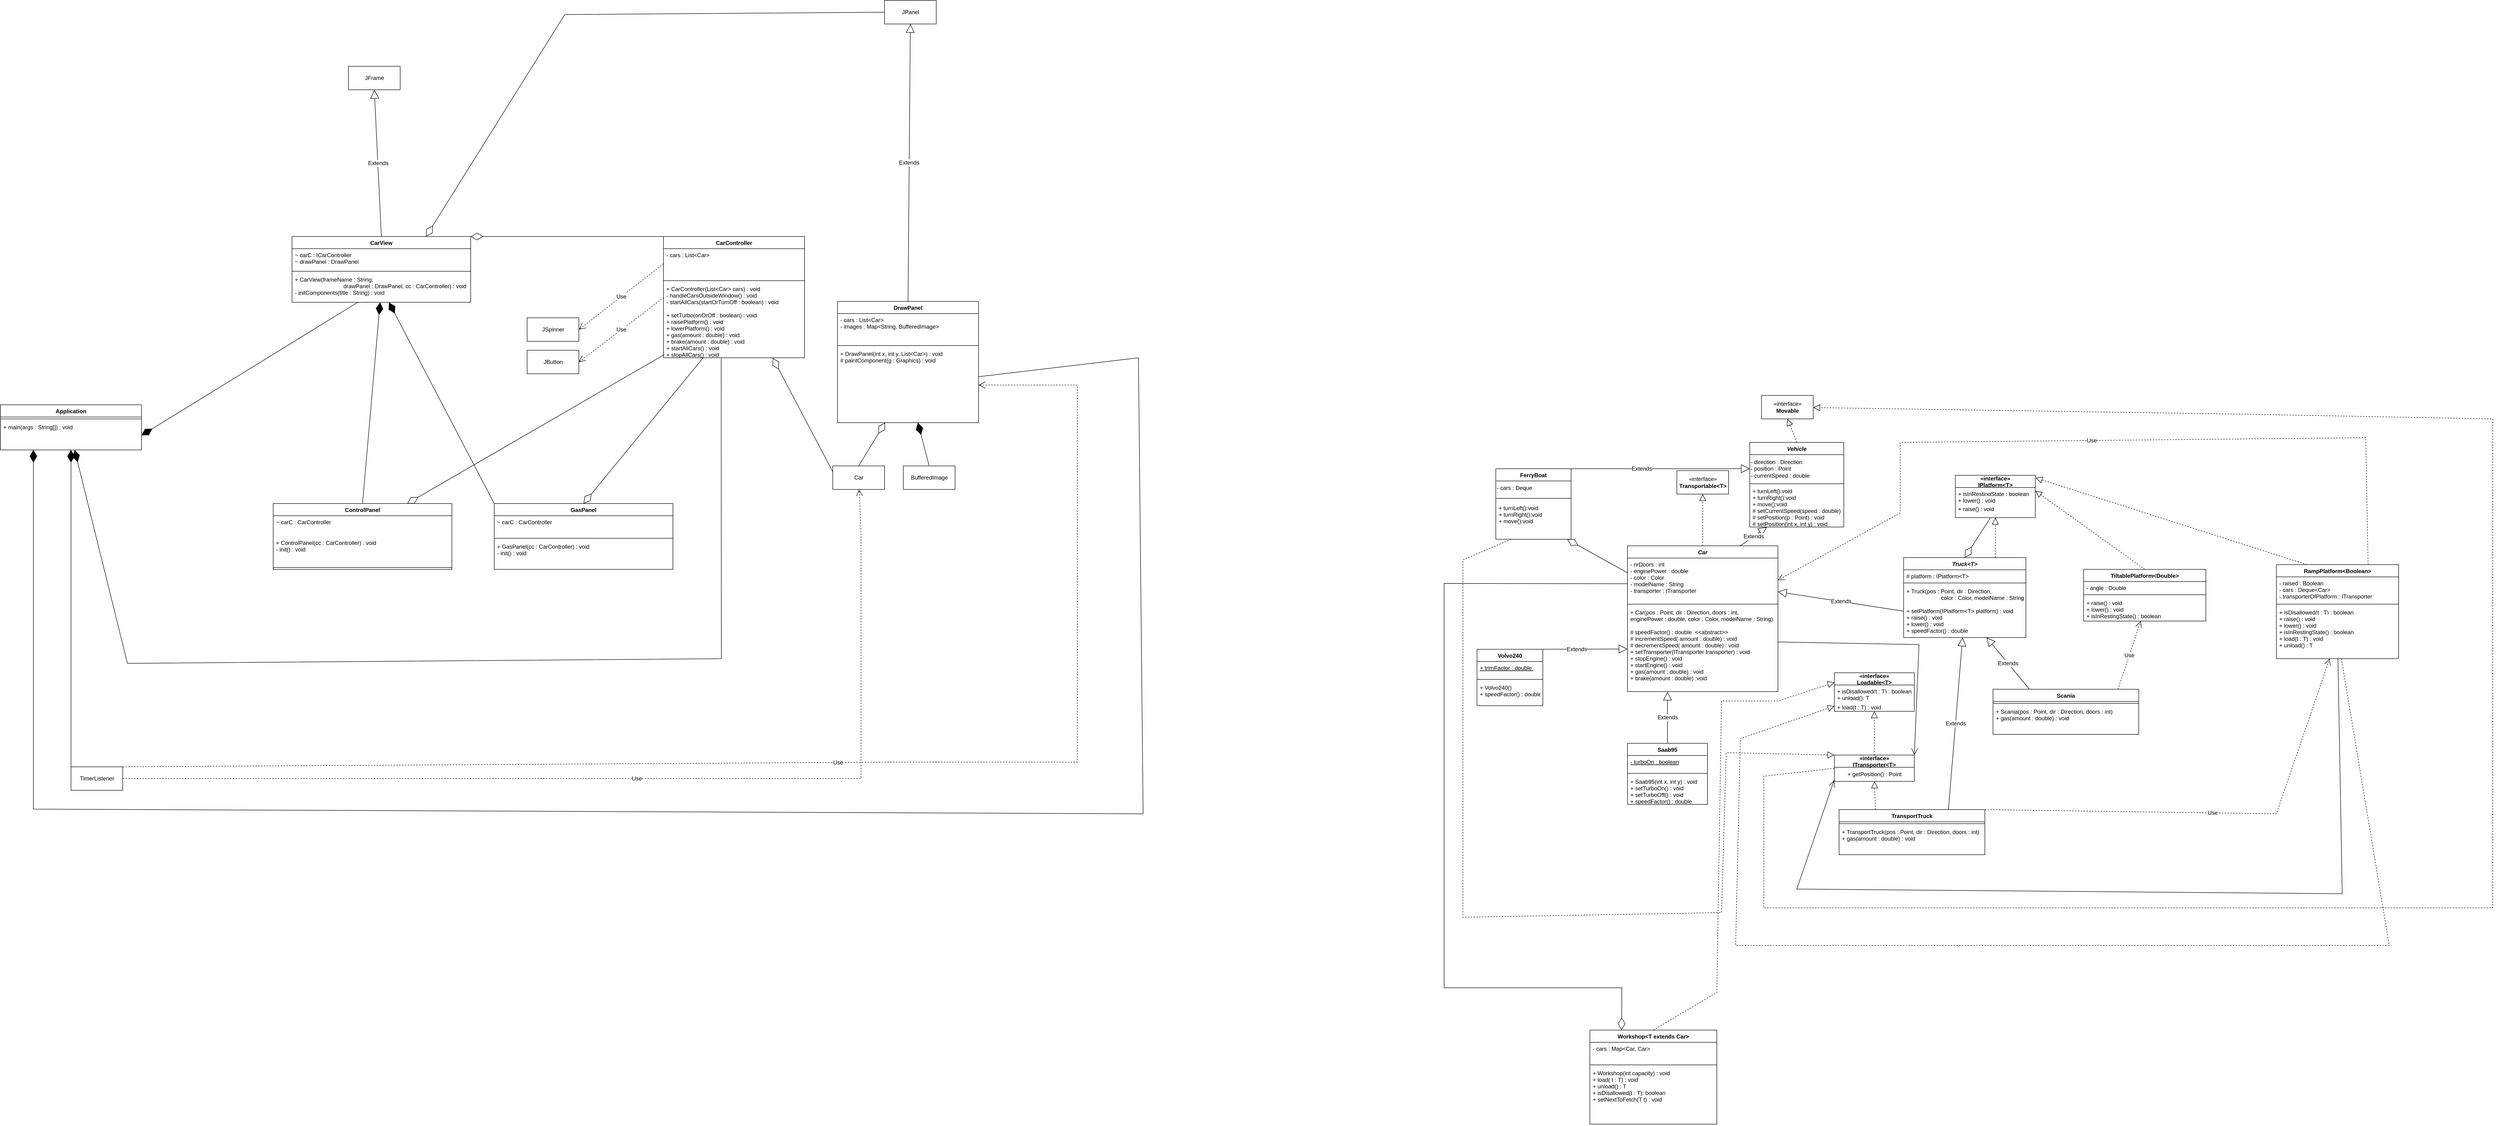 <mxfile version="20.8.20" type="device"><diagram name="Sida-1" id="qXYNmkL1u5r0NhOBZ0rl"><mxGraphModel dx="8263" dy="8570" grid="1" gridSize="10" guides="1" tooltips="1" connect="1" arrows="1" fold="1" page="1" pageScale="1" pageWidth="2339" pageHeight="3300" math="0" shadow="0"><root><mxCell id="0"/><mxCell id="1" parent="0"/><mxCell id="UfL-8VKBOSG8IKlz0XNx-1" value="Vehicle" style="swimlane;fontStyle=3;align=center;verticalAlign=top;childLayout=stackLayout;horizontal=1;startSize=26;horizontalStack=0;resizeParent=1;resizeParentMax=0;resizeLast=0;collapsible=1;marginBottom=0;" parent="1" vertex="1"><mxGeometry x="620" y="-3670" width="200" height="180" as="geometry"/></mxCell><mxCell id="UfL-8VKBOSG8IKlz0XNx-27" value="- direction : Direction&lt;br&gt;- position : Point&lt;br&gt;- currentSpeed : double" style="text;html=1;align=left;verticalAlign=middle;resizable=0;points=[];autosize=1;strokeColor=none;fillColor=none;fontSize=12;" parent="UfL-8VKBOSG8IKlz0XNx-1" vertex="1"><mxGeometry y="26" width="200" height="60" as="geometry"/></mxCell><mxCell id="UfL-8VKBOSG8IKlz0XNx-3" value="" style="line;strokeWidth=1;fillColor=none;align=left;verticalAlign=middle;spacingTop=-1;spacingLeft=3;spacingRight=3;rotatable=0;labelPosition=right;points=[];portConstraint=eastwest;strokeColor=inherit;" parent="UfL-8VKBOSG8IKlz0XNx-1" vertex="1"><mxGeometry y="86" width="200" height="4" as="geometry"/></mxCell><mxCell id="UfL-8VKBOSG8IKlz0XNx-4" value="+ turnLeft():void&#10;+ turnRight():void&#10;+ move():void&#10;# setCurrentSpeed(speed : double) : void&#10;# setPosition(p : Point) : void&#10;# setPosition(int x, int y) : void" style="text;strokeColor=none;fillColor=none;align=left;verticalAlign=top;spacingLeft=4;spacingRight=4;overflow=hidden;rotatable=0;points=[[0,0.5],[1,0.5]];portConstraint=eastwest;" parent="UfL-8VKBOSG8IKlz0XNx-1" vertex="1"><mxGeometry y="90" width="200" height="90" as="geometry"/></mxCell><mxCell id="UfL-8VKBOSG8IKlz0XNx-9" value="«interface»&lt;br&gt;&lt;b&gt;Movable&lt;/b&gt;" style="html=1;" parent="1" vertex="1"><mxGeometry x="645" y="-3770" width="110" height="50" as="geometry"/></mxCell><mxCell id="UfL-8VKBOSG8IKlz0XNx-11" value="" style="endArrow=block;dashed=1;endFill=0;endSize=12;html=1;rounded=0;entryX=0.5;entryY=1;entryDx=0;entryDy=0;exitX=0.5;exitY=0;exitDx=0;exitDy=0;" parent="1" source="UfL-8VKBOSG8IKlz0XNx-1" target="UfL-8VKBOSG8IKlz0XNx-9" edge="1"><mxGeometry width="160" relative="1" as="geometry"><mxPoint x="795" y="-3430" as="sourcePoint"/><mxPoint x="955" y="-3430" as="targetPoint"/></mxGeometry></mxCell><mxCell id="UfL-8VKBOSG8IKlz0XNx-15" value="FerryBoat" style="swimlane;fontStyle=1;align=center;verticalAlign=top;childLayout=stackLayout;horizontal=1;startSize=26;horizontalStack=0;resizeParent=1;resizeParentMax=0;resizeLast=0;collapsible=1;marginBottom=0;" parent="1" vertex="1"><mxGeometry x="80" y="-3614" width="160" height="150" as="geometry"/></mxCell><mxCell id="UfL-8VKBOSG8IKlz0XNx-101" value="- cars : Deque" style="text;html=1;align=left;verticalAlign=middle;resizable=0;points=[];autosize=1;strokeColor=none;fillColor=none;fontSize=12;" parent="UfL-8VKBOSG8IKlz0XNx-15" vertex="1"><mxGeometry y="26" width="160" height="30" as="geometry"/></mxCell><mxCell id="UfL-8VKBOSG8IKlz0XNx-16" value="" style="line;strokeWidth=1;fillColor=none;align=left;verticalAlign=middle;spacingTop=-1;spacingLeft=3;spacingRight=3;rotatable=0;labelPosition=right;points=[];portConstraint=eastwest;strokeColor=inherit;" parent="UfL-8VKBOSG8IKlz0XNx-15" vertex="1"><mxGeometry y="56" width="160" height="14" as="geometry"/></mxCell><mxCell id="UfL-8VKBOSG8IKlz0XNx-17" value="+ turnLeft():void&#10;+ turnRight():void&#10;+ move():void" style="text;strokeColor=none;fillColor=none;align=left;verticalAlign=top;spacingLeft=4;spacingRight=4;overflow=hidden;rotatable=0;points=[[0,0.5],[1,0.5]];portConstraint=eastwest;" parent="UfL-8VKBOSG8IKlz0XNx-15" vertex="1"><mxGeometry y="70" width="160" height="80" as="geometry"/></mxCell><mxCell id="UfL-8VKBOSG8IKlz0XNx-18" value="Car" style="swimlane;fontStyle=3;align=center;verticalAlign=top;childLayout=stackLayout;horizontal=1;startSize=26;horizontalStack=0;resizeParent=1;resizeParentMax=0;resizeLast=0;collapsible=1;marginBottom=0;fontSize=12;" parent="1" vertex="1"><mxGeometry x="360" y="-3450" width="320" height="310" as="geometry"/></mxCell><mxCell id="UfL-8VKBOSG8IKlz0XNx-19" value="- nrDoors : int&#10;- enginePower : double&#10;- color : Color&#10;- modelName : String&#10;- transporter : ITransporter" style="text;strokeColor=none;fillColor=none;align=left;verticalAlign=top;spacingLeft=4;spacingRight=4;overflow=hidden;rotatable=0;points=[[0,0.5],[1,0.5]];portConstraint=eastwest;" parent="UfL-8VKBOSG8IKlz0XNx-18" vertex="1"><mxGeometry y="26" width="320" height="94" as="geometry"/></mxCell><mxCell id="UfL-8VKBOSG8IKlz0XNx-20" value="" style="line;strokeWidth=1;fillColor=none;align=left;verticalAlign=middle;spacingTop=-1;spacingLeft=3;spacingRight=3;rotatable=0;labelPosition=right;points=[];portConstraint=eastwest;strokeColor=inherit;" parent="UfL-8VKBOSG8IKlz0XNx-18" vertex="1"><mxGeometry y="120" width="320" height="8" as="geometry"/></mxCell><mxCell id="UfL-8VKBOSG8IKlz0XNx-21" value="+ Car(pos : Point, dir : Direction, doors : int, &#10;enginePower : double, color : Color, modelName : String)&#10;&#10;# speedFactor() : double  &lt;&lt;abstract&gt;&gt;&#10;# incrementSpeed( amount : double) : void&#10;# decrementSpeed( amount : double) : void&#10;+ setTransporter(ITransporter transporter) : void&#10;+ stopEngine() : void&#10;+ startEngine() : void&#10;+ gas(amount : double) : void&#10;+ brake(amount : double) :void&#10;&#10;" style="text;strokeColor=none;fillColor=none;align=left;verticalAlign=top;spacingLeft=4;spacingRight=4;overflow=hidden;rotatable=0;points=[[0,0.5],[1,0.5]];portConstraint=eastwest;" parent="UfL-8VKBOSG8IKlz0XNx-18" vertex="1"><mxGeometry y="128" width="320" height="182" as="geometry"/></mxCell><mxCell id="UfL-8VKBOSG8IKlz0XNx-22" value="«interface»&lt;br&gt;&lt;b&gt;Transportable&amp;lt;T&amp;gt;&lt;/b&gt;" style="html=1;" parent="1" vertex="1"><mxGeometry x="465" y="-3610" width="110" height="50" as="geometry"/></mxCell><mxCell id="UfL-8VKBOSG8IKlz0XNx-23" value="" style="endArrow=block;dashed=1;endFill=0;endSize=12;html=1;rounded=0;exitX=0.5;exitY=0;exitDx=0;exitDy=0;" parent="1" source="UfL-8VKBOSG8IKlz0XNx-18" target="UfL-8VKBOSG8IKlz0XNx-22" edge="1"><mxGeometry width="160" relative="1" as="geometry"><mxPoint x="795" y="-3430" as="sourcePoint"/><mxPoint x="955" y="-3430" as="targetPoint"/></mxGeometry></mxCell><mxCell id="UfL-8VKBOSG8IKlz0XNx-24" value="Extends" style="endArrow=block;endSize=16;endFill=0;html=1;rounded=0;fontSize=12;exitX=0.75;exitY=0;exitDx=0;exitDy=0;" parent="1" source="UfL-8VKBOSG8IKlz0XNx-18" target="UfL-8VKBOSG8IKlz0XNx-4" edge="1"><mxGeometry width="160" relative="1" as="geometry"><mxPoint x="795" y="-3430" as="sourcePoint"/><mxPoint x="955" y="-3430" as="targetPoint"/></mxGeometry></mxCell><mxCell id="UfL-8VKBOSG8IKlz0XNx-25" value="Extends" style="endArrow=block;endSize=16;endFill=0;html=1;rounded=0;fontSize=12;exitX=0.5;exitY=0;exitDx=0;exitDy=0;" parent="1" source="UfL-8VKBOSG8IKlz0XNx-15" target="UfL-8VKBOSG8IKlz0XNx-27" edge="1"><mxGeometry width="160" relative="1" as="geometry"><mxPoint x="213.8" y="-3903.6" as="sourcePoint"/><mxPoint x="115" y="-3710" as="targetPoint"/></mxGeometry></mxCell><mxCell id="UfL-8VKBOSG8IKlz0XNx-28" value="Volvo240" style="swimlane;fontStyle=1;align=center;verticalAlign=top;childLayout=stackLayout;horizontal=1;startSize=26;horizontalStack=0;resizeParent=1;resizeParentMax=0;resizeLast=0;collapsible=1;marginBottom=0;fontSize=12;" parent="1" vertex="1"><mxGeometry x="40" y="-3230" width="140" height="120" as="geometry"/></mxCell><mxCell id="UfL-8VKBOSG8IKlz0XNx-29" value="+ trimFactor : double " style="text;strokeColor=none;fillColor=none;align=left;verticalAlign=top;spacingLeft=4;spacingRight=4;overflow=hidden;rotatable=0;points=[[0,0.5],[1,0.5]];portConstraint=eastwest;fontStyle=4" parent="UfL-8VKBOSG8IKlz0XNx-28" vertex="1"><mxGeometry y="26" width="140" height="34" as="geometry"/></mxCell><mxCell id="UfL-8VKBOSG8IKlz0XNx-30" value="" style="line;strokeWidth=1;fillColor=none;align=left;verticalAlign=middle;spacingTop=-1;spacingLeft=3;spacingRight=3;rotatable=0;labelPosition=right;points=[];portConstraint=eastwest;strokeColor=inherit;" parent="UfL-8VKBOSG8IKlz0XNx-28" vertex="1"><mxGeometry y="60" width="140" height="8" as="geometry"/></mxCell><mxCell id="UfL-8VKBOSG8IKlz0XNx-31" value="+ Volvo240()&#10;+ speedFactor() : double" style="text;strokeColor=none;fillColor=none;align=left;verticalAlign=top;spacingLeft=4;spacingRight=4;overflow=hidden;rotatable=0;points=[[0,0.5],[1,0.5]];portConstraint=eastwest;" parent="UfL-8VKBOSG8IKlz0XNx-28" vertex="1"><mxGeometry y="68" width="140" height="52" as="geometry"/></mxCell><mxCell id="UfL-8VKBOSG8IKlz0XNx-33" value="Extends" style="endArrow=block;endSize=16;endFill=0;html=1;rounded=0;fontSize=12;exitX=0.75;exitY=0;exitDx=0;exitDy=0;" parent="1" source="UfL-8VKBOSG8IKlz0XNx-28" target="UfL-8VKBOSG8IKlz0XNx-21" edge="1"><mxGeometry width="160" relative="1" as="geometry"><mxPoint x="150" y="-3070" as="sourcePoint"/><mxPoint x="490" y="-3130" as="targetPoint"/></mxGeometry></mxCell><mxCell id="UfL-8VKBOSG8IKlz0XNx-34" value="Saab95" style="swimlane;fontStyle=1;align=center;verticalAlign=top;childLayout=stackLayout;horizontal=1;startSize=26;horizontalStack=0;resizeParent=1;resizeParentMax=0;resizeLast=0;collapsible=1;marginBottom=0;fontSize=12;" parent="1" vertex="1"><mxGeometry x="360" y="-3030" width="170" height="130" as="geometry"/></mxCell><mxCell id="UfL-8VKBOSG8IKlz0XNx-35" value="- turboOn : boolean" style="text;strokeColor=none;fillColor=none;align=left;verticalAlign=top;spacingLeft=4;spacingRight=4;overflow=hidden;rotatable=0;points=[[0,0.5],[1,0.5]];portConstraint=eastwest;fontStyle=4" parent="UfL-8VKBOSG8IKlz0XNx-34" vertex="1"><mxGeometry y="26" width="170" height="34" as="geometry"/></mxCell><mxCell id="UfL-8VKBOSG8IKlz0XNx-36" value="" style="line;strokeWidth=1;fillColor=none;align=left;verticalAlign=middle;spacingTop=-1;spacingLeft=3;spacingRight=3;rotatable=0;labelPosition=right;points=[];portConstraint=eastwest;strokeColor=inherit;" parent="UfL-8VKBOSG8IKlz0XNx-34" vertex="1"><mxGeometry y="60" width="170" height="8" as="geometry"/></mxCell><mxCell id="UfL-8VKBOSG8IKlz0XNx-37" value="+ Saab95(int x, int y) : void&#10;+ setTurboOn() : void&#10;+ setTurboOff() : void&#10;+ speedFactor() : double&#10;" style="text;strokeColor=none;fillColor=none;align=left;verticalAlign=top;spacingLeft=4;spacingRight=4;overflow=hidden;rotatable=0;points=[[0,0.5],[1,0.5]];portConstraint=eastwest;" parent="UfL-8VKBOSG8IKlz0XNx-34" vertex="1"><mxGeometry y="68" width="170" height="62" as="geometry"/></mxCell><mxCell id="UfL-8VKBOSG8IKlz0XNx-38" value="Extends" style="endArrow=block;endSize=16;endFill=0;html=1;rounded=0;fontSize=12;entryX=0.266;entryY=1.001;entryDx=0;entryDy=0;entryPerimeter=0;exitX=0.5;exitY=0;exitDx=0;exitDy=0;" parent="1" source="UfL-8VKBOSG8IKlz0XNx-34" target="UfL-8VKBOSG8IKlz0XNx-21" edge="1"><mxGeometry width="160" relative="1" as="geometry"><mxPoint x="150" y="-3070" as="sourcePoint"/><mxPoint x="310" y="-3070" as="targetPoint"/></mxGeometry></mxCell><mxCell id="UfL-8VKBOSG8IKlz0XNx-39" value="Truck&lt;T&gt;" style="swimlane;fontStyle=3;align=center;verticalAlign=top;childLayout=stackLayout;horizontal=1;startSize=26;horizontalStack=0;resizeParent=1;resizeParentMax=0;resizeLast=0;collapsible=1;marginBottom=0;fontSize=12;" parent="1" vertex="1"><mxGeometry x="947.28" y="-3425" width="260" height="170" as="geometry"/></mxCell><mxCell id="UfL-8VKBOSG8IKlz0XNx-40" value="# platform : IPlatform&lt;T&gt;" style="text;strokeColor=none;fillColor=none;align=left;verticalAlign=top;spacingLeft=4;spacingRight=4;overflow=hidden;rotatable=0;points=[[0,0.5],[1,0.5]];portConstraint=eastwest;" parent="UfL-8VKBOSG8IKlz0XNx-39" vertex="1"><mxGeometry y="26" width="260" height="24" as="geometry"/></mxCell><mxCell id="UfL-8VKBOSG8IKlz0XNx-41" value="" style="line;strokeWidth=1;fillColor=none;align=left;verticalAlign=middle;spacingTop=-1;spacingLeft=3;spacingRight=3;rotatable=0;labelPosition=right;points=[];portConstraint=eastwest;strokeColor=inherit;" parent="UfL-8VKBOSG8IKlz0XNx-39" vertex="1"><mxGeometry y="50" width="260" height="8" as="geometry"/></mxCell><mxCell id="UfL-8VKBOSG8IKlz0XNx-42" value="+ Truck(pos : Point, dir : Direction, &#10;                      color : Color, modelName : String)&#10;&#10;+ setPlatform(IPlatform&lt;T&gt; platform) : void&#10;+ raise() : void&#10;+ lower() : void&#10;+ speedFactor() : double&#10;&#10;" style="text;strokeColor=none;fillColor=none;align=left;verticalAlign=top;spacingLeft=4;spacingRight=4;overflow=hidden;rotatable=0;points=[[0,0.5],[1,0.5]];portConstraint=eastwest;" parent="UfL-8VKBOSG8IKlz0XNx-39" vertex="1"><mxGeometry y="58" width="260" height="112" as="geometry"/></mxCell><mxCell id="UfL-8VKBOSG8IKlz0XNx-44" value="«interface»&#10;IPlatform&lt;T&gt;" style="swimlane;fontStyle=1;childLayout=stackLayout;horizontal=1;startSize=26;fillColor=none;horizontalStack=0;resizeParent=1;resizeParentMax=0;resizeLast=0;collapsible=1;marginBottom=0;fontSize=12;" parent="1" vertex="1"><mxGeometry x="1057.28" y="-3600" width="170" height="90" as="geometry"/></mxCell><mxCell id="UfL-8VKBOSG8IKlz0XNx-45" value="+ isInRestingState : boolean" style="text;strokeColor=none;fillColor=none;align=left;verticalAlign=top;spacingLeft=4;spacingRight=4;overflow=hidden;rotatable=0;points=[[0,0.5],[1,0.5]];portConstraint=eastwest;fontSize=12;" parent="UfL-8VKBOSG8IKlz0XNx-44" vertex="1"><mxGeometry y="26" width="170" height="14" as="geometry"/></mxCell><mxCell id="UfL-8VKBOSG8IKlz0XNx-46" value="+ lower() : void" style="text;strokeColor=none;fillColor=none;align=left;verticalAlign=top;spacingLeft=4;spacingRight=4;overflow=hidden;rotatable=0;points=[[0,0.5],[1,0.5]];portConstraint=eastwest;fontSize=12;" parent="UfL-8VKBOSG8IKlz0XNx-44" vertex="1"><mxGeometry y="40" width="170" height="18" as="geometry"/></mxCell><mxCell id="UfL-8VKBOSG8IKlz0XNx-47" value="+ raise() : void" style="text;strokeColor=none;fillColor=none;align=left;verticalAlign=top;spacingLeft=4;spacingRight=4;overflow=hidden;rotatable=0;points=[[0,0.5],[1,0.5]];portConstraint=eastwest;fontSize=12;" parent="UfL-8VKBOSG8IKlz0XNx-44" vertex="1"><mxGeometry y="58" width="170" height="32" as="geometry"/></mxCell><mxCell id="UfL-8VKBOSG8IKlz0XNx-48" value="" style="endArrow=block;dashed=1;endFill=0;endSize=12;html=1;rounded=0;fontSize=12;exitX=0.75;exitY=0;exitDx=0;exitDy=0;" parent="1" source="UfL-8VKBOSG8IKlz0XNx-39" target="UfL-8VKBOSG8IKlz0XNx-47" edge="1"><mxGeometry width="160" relative="1" as="geometry"><mxPoint x="917.28" y="-3355" as="sourcePoint"/><mxPoint x="1077.28" y="-3355" as="targetPoint"/></mxGeometry></mxCell><mxCell id="UfL-8VKBOSG8IKlz0XNx-49" value="Extends" style="endArrow=block;endSize=16;endFill=0;html=1;rounded=0;fontSize=12;exitX=0;exitY=0.5;exitDx=0;exitDy=0;" parent="1" source="UfL-8VKBOSG8IKlz0XNx-42" target="UfL-8VKBOSG8IKlz0XNx-19" edge="1"><mxGeometry width="160" relative="1" as="geometry"><mxPoint x="917.28" y="-3355" as="sourcePoint"/><mxPoint x="920.0" y="-3525.728" as="targetPoint"/></mxGeometry></mxCell><mxCell id="UfL-8VKBOSG8IKlz0XNx-51" value="Scania" style="swimlane;fontStyle=1;align=center;verticalAlign=top;childLayout=stackLayout;horizontal=1;startSize=26;horizontalStack=0;resizeParent=1;resizeParentMax=0;resizeLast=0;collapsible=1;marginBottom=0;fontSize=12;" parent="1" vertex="1"><mxGeometry x="1137.28" y="-3145" width="310" height="96" as="geometry"/></mxCell><mxCell id="UfL-8VKBOSG8IKlz0XNx-53" value="" style="line;strokeWidth=1;fillColor=none;align=left;verticalAlign=middle;spacingTop=-1;spacingLeft=3;spacingRight=3;rotatable=0;labelPosition=right;points=[];portConstraint=eastwest;strokeColor=inherit;" parent="UfL-8VKBOSG8IKlz0XNx-51" vertex="1"><mxGeometry y="26" width="310" height="8" as="geometry"/></mxCell><mxCell id="UfL-8VKBOSG8IKlz0XNx-54" value="+ Scania(pos : Point, dir : Direction, doors : int)&#10;+ gas(amount : double) : void&#10;" style="text;strokeColor=none;fillColor=none;align=left;verticalAlign=top;spacingLeft=4;spacingRight=4;overflow=hidden;rotatable=0;points=[[0,0.5],[1,0.5]];portConstraint=eastwest;" parent="UfL-8VKBOSG8IKlz0XNx-51" vertex="1"><mxGeometry y="34" width="310" height="62" as="geometry"/></mxCell><mxCell id="UfL-8VKBOSG8IKlz0XNx-55" value="" style="endArrow=diamondThin;endFill=0;endSize=24;html=1;rounded=0;fontSize=12;entryX=0.5;entryY=0;entryDx=0;entryDy=0;" parent="1" source="UfL-8VKBOSG8IKlz0XNx-47" target="UfL-8VKBOSG8IKlz0XNx-39" edge="1"><mxGeometry width="160" relative="1" as="geometry"><mxPoint x="1097.28" y="-3515" as="sourcePoint"/><mxPoint x="1148.28" y="-3425" as="targetPoint"/></mxGeometry></mxCell><mxCell id="UfL-8VKBOSG8IKlz0XNx-56" value="TiltablePlatform&lt;Double&gt;" style="swimlane;fontStyle=1;align=center;verticalAlign=top;childLayout=stackLayout;horizontal=1;startSize=26;horizontalStack=0;resizeParent=1;resizeParentMax=0;resizeLast=0;collapsible=1;marginBottom=0;fontSize=12;" parent="1" vertex="1"><mxGeometry x="1330" y="-3400" width="260" height="110" as="geometry"/></mxCell><mxCell id="UfL-8VKBOSG8IKlz0XNx-57" value="- angle : Double" style="text;strokeColor=none;fillColor=none;align=left;verticalAlign=top;spacingLeft=4;spacingRight=4;overflow=hidden;rotatable=0;points=[[0,0.5],[1,0.5]];portConstraint=eastwest;" parent="UfL-8VKBOSG8IKlz0XNx-56" vertex="1"><mxGeometry y="26" width="260" height="24" as="geometry"/></mxCell><mxCell id="UfL-8VKBOSG8IKlz0XNx-58" value="" style="line;strokeWidth=1;fillColor=none;align=left;verticalAlign=middle;spacingTop=-1;spacingLeft=3;spacingRight=3;rotatable=0;labelPosition=right;points=[];portConstraint=eastwest;strokeColor=inherit;" parent="UfL-8VKBOSG8IKlz0XNx-56" vertex="1"><mxGeometry y="50" width="260" height="8" as="geometry"/></mxCell><mxCell id="UfL-8VKBOSG8IKlz0XNx-59" value="+ raise() : void&#10;+ lower() : void&#10;+ isInRestingState() : boolean&#10;&#10;" style="text;strokeColor=none;fillColor=none;align=left;verticalAlign=top;spacingLeft=4;spacingRight=4;overflow=hidden;rotatable=0;points=[[0,0.5],[1,0.5]];portConstraint=eastwest;" parent="UfL-8VKBOSG8IKlz0XNx-56" vertex="1"><mxGeometry y="58" width="260" height="52" as="geometry"/></mxCell><mxCell id="UfL-8VKBOSG8IKlz0XNx-61" value="Use" style="endArrow=open;endSize=12;dashed=1;html=1;rounded=0;fontSize=12;exitX=0.857;exitY=0.004;exitDx=0;exitDy=0;exitPerimeter=0;" parent="1" source="UfL-8VKBOSG8IKlz0XNx-51" target="UfL-8VKBOSG8IKlz0XNx-59" edge="1"><mxGeometry width="160" relative="1" as="geometry"><mxPoint x="1217.28" y="-3365" as="sourcePoint"/><mxPoint x="1357.28" y="-3365" as="targetPoint"/></mxGeometry></mxCell><mxCell id="UfL-8VKBOSG8IKlz0XNx-62" value="Extends" style="endArrow=block;endSize=16;endFill=0;html=1;rounded=0;fontSize=12;exitX=0.25;exitY=0;exitDx=0;exitDy=0;" parent="1" source="UfL-8VKBOSG8IKlz0XNx-51" target="UfL-8VKBOSG8IKlz0XNx-42" edge="1"><mxGeometry width="160" relative="1" as="geometry"><mxPoint x="1157.28" y="-3325" as="sourcePoint"/><mxPoint x="1317.28" y="-3325" as="targetPoint"/></mxGeometry></mxCell><mxCell id="UfL-8VKBOSG8IKlz0XNx-63" value="TransportTruck" style="swimlane;fontStyle=1;align=center;verticalAlign=top;childLayout=stackLayout;horizontal=1;startSize=26;horizontalStack=0;resizeParent=1;resizeParentMax=0;resizeLast=0;collapsible=1;marginBottom=0;fontSize=12;" parent="1" vertex="1"><mxGeometry x="810" y="-2889" width="310" height="96" as="geometry"/></mxCell><mxCell id="UfL-8VKBOSG8IKlz0XNx-64" value="" style="line;strokeWidth=1;fillColor=none;align=left;verticalAlign=middle;spacingTop=-1;spacingLeft=3;spacingRight=3;rotatable=0;labelPosition=right;points=[];portConstraint=eastwest;strokeColor=inherit;" parent="UfL-8VKBOSG8IKlz0XNx-63" vertex="1"><mxGeometry y="26" width="310" height="8" as="geometry"/></mxCell><mxCell id="UfL-8VKBOSG8IKlz0XNx-65" value="+ TransportTruck(pos : Point, dir : Direction, doors : int)&#10;+ gas(amount : double) : void&#10;" style="text;strokeColor=none;fillColor=none;align=left;verticalAlign=top;spacingLeft=4;spacingRight=4;overflow=hidden;rotatable=0;points=[[0,0.5],[1,0.5]];portConstraint=eastwest;" parent="UfL-8VKBOSG8IKlz0XNx-63" vertex="1"><mxGeometry y="34" width="310" height="62" as="geometry"/></mxCell><mxCell id="UfL-8VKBOSG8IKlz0XNx-66" value="«interface»&#10;ITransporter&lt;T&gt;" style="swimlane;fontStyle=1;childLayout=stackLayout;horizontal=1;startSize=26;fillColor=none;horizontalStack=0;resizeParent=1;resizeParentMax=0;resizeLast=0;collapsible=1;marginBottom=0;fontSize=12;" parent="1" vertex="1"><mxGeometry x="800" y="-3005" width="170" height="56" as="geometry"/></mxCell><mxCell id="npO-VT_bBFFbAa237nH4-1" value="+ getPosition() : Point" style="text;html=1;align=center;verticalAlign=middle;resizable=0;points=[];autosize=1;strokeColor=none;fillColor=none;" parent="UfL-8VKBOSG8IKlz0XNx-66" vertex="1"><mxGeometry y="26" width="170" height="30" as="geometry"/></mxCell><mxCell id="UfL-8VKBOSG8IKlz0XNx-71" value="«interface»&#10;Loadable&lt;T&gt;" style="swimlane;fontStyle=1;childLayout=stackLayout;horizontal=1;startSize=26;fillColor=none;horizontalStack=0;resizeParent=1;resizeParentMax=0;resizeLast=0;collapsible=1;marginBottom=0;fontSize=12;" parent="1" vertex="1"><mxGeometry x="800" y="-3180" width="170" height="82" as="geometry"/></mxCell><mxCell id="UfL-8VKBOSG8IKlz0XNx-72" value="+ isDisallowed(t : T) : boolean" style="text;strokeColor=none;fillColor=none;align=left;verticalAlign=top;spacingLeft=4;spacingRight=4;overflow=hidden;rotatable=0;points=[[0,0.5],[1,0.5]];portConstraint=eastwest;fontSize=12;" parent="UfL-8VKBOSG8IKlz0XNx-71" vertex="1"><mxGeometry y="26" width="170" height="14" as="geometry"/></mxCell><mxCell id="UfL-8VKBOSG8IKlz0XNx-73" value="+ unload(): T" style="text;strokeColor=none;fillColor=none;align=left;verticalAlign=top;spacingLeft=4;spacingRight=4;overflow=hidden;rotatable=0;points=[[0,0.5],[1,0.5]];portConstraint=eastwest;fontSize=12;" parent="UfL-8VKBOSG8IKlz0XNx-71" vertex="1"><mxGeometry y="40" width="170" height="20" as="geometry"/></mxCell><mxCell id="UfL-8VKBOSG8IKlz0XNx-74" value="+ load(t : T) : void" style="text;strokeColor=none;fillColor=none;align=left;verticalAlign=top;spacingLeft=4;spacingRight=4;overflow=hidden;rotatable=0;points=[[0,0.5],[1,0.5]];portConstraint=eastwest;fontSize=12;" parent="UfL-8VKBOSG8IKlz0XNx-71" vertex="1"><mxGeometry y="60" width="170" height="22" as="geometry"/></mxCell><mxCell id="UfL-8VKBOSG8IKlz0XNx-75" value="" style="endArrow=block;dashed=1;endFill=0;endSize=12;html=1;rounded=0;fontSize=12;exitX=0.5;exitY=0;exitDx=0;exitDy=0;" parent="1" source="UfL-8VKBOSG8IKlz0XNx-66" target="UfL-8VKBOSG8IKlz0XNx-74" edge="1"><mxGeometry width="160" relative="1" as="geometry"><mxPoint x="787.28" y="-3060" as="sourcePoint"/><mxPoint x="897.28" y="-3080" as="targetPoint"/></mxGeometry></mxCell><mxCell id="UfL-8VKBOSG8IKlz0XNx-77" value="" style="endArrow=block;dashed=1;endFill=0;endSize=12;html=1;rounded=0;fontSize=12;entryX=0.5;entryY=1;entryDx=0;entryDy=0;exitX=0.25;exitY=0;exitDx=0;exitDy=0;" parent="1" source="UfL-8VKBOSG8IKlz0XNx-63" target="UfL-8VKBOSG8IKlz0XNx-66" edge="1"><mxGeometry width="160" relative="1" as="geometry"><mxPoint x="690" y="-2870" as="sourcePoint"/><mxPoint x="850" y="-2870" as="targetPoint"/></mxGeometry></mxCell><mxCell id="UfL-8VKBOSG8IKlz0XNx-78" value="Extends" style="endArrow=block;endSize=16;endFill=0;html=1;rounded=0;fontSize=12;exitX=0.75;exitY=0;exitDx=0;exitDy=0;" parent="1" source="UfL-8VKBOSG8IKlz0XNx-63" target="UfL-8VKBOSG8IKlz0XNx-42" edge="1"><mxGeometry width="160" relative="1" as="geometry"><mxPoint x="690" y="-3080" as="sourcePoint"/><mxPoint x="850" y="-3080" as="targetPoint"/></mxGeometry></mxCell><mxCell id="UfL-8VKBOSG8IKlz0XNx-81" value="" style="endArrow=block;dashed=1;endFill=0;endSize=12;html=1;rounded=0;fontSize=12;exitX=0;exitY=0.5;exitDx=0;exitDy=0;" parent="1" source="UfL-8VKBOSG8IKlz0XNx-66" target="UfL-8VKBOSG8IKlz0XNx-9" edge="1"><mxGeometry width="160" relative="1" as="geometry"><mxPoint x="490" y="-2870" as="sourcePoint"/><mxPoint x="1670" y="-3741.739" as="targetPoint"/><Array as="points"><mxPoint x="650" y="-2960"/><mxPoint x="650" y="-2680"/><mxPoint x="1670" y="-2680"/><mxPoint x="2200" y="-2680"/><mxPoint x="2200" y="-3350"/><mxPoint x="2200" y="-3720"/><mxPoint x="1670" y="-3730"/></Array></mxGeometry></mxCell><mxCell id="UfL-8VKBOSG8IKlz0XNx-82" value="RampPlatform&lt;Boolean&gt;" style="swimlane;fontStyle=1;align=center;verticalAlign=top;childLayout=stackLayout;horizontal=1;startSize=26;horizontalStack=0;resizeParent=1;resizeParentMax=0;resizeLast=0;collapsible=1;marginBottom=0;fontSize=12;" parent="1" vertex="1"><mxGeometry x="1740" y="-3410" width="260" height="200" as="geometry"/></mxCell><mxCell id="UfL-8VKBOSG8IKlz0XNx-83" value="- raised : Boolean&#10;- cars : Deque&lt;Car&gt;&#10;- transporterOfPlatform : ITransporter&#10;&#10;" style="text;strokeColor=none;fillColor=none;align=left;verticalAlign=top;spacingLeft=4;spacingRight=4;overflow=hidden;rotatable=0;points=[[0,0.5],[1,0.5]];portConstraint=eastwest;" parent="UfL-8VKBOSG8IKlz0XNx-82" vertex="1"><mxGeometry y="26" width="260" height="54" as="geometry"/></mxCell><mxCell id="UfL-8VKBOSG8IKlz0XNx-84" value="" style="line;strokeWidth=1;fillColor=none;align=left;verticalAlign=middle;spacingTop=-1;spacingLeft=3;spacingRight=3;rotatable=0;labelPosition=right;points=[];portConstraint=eastwest;strokeColor=inherit;" parent="UfL-8VKBOSG8IKlz0XNx-82" vertex="1"><mxGeometry y="80" width="260" height="8" as="geometry"/></mxCell><mxCell id="UfL-8VKBOSG8IKlz0XNx-87" value="+ isDisallowed(t : T) : boolean" style="text;strokeColor=none;fillColor=none;align=left;verticalAlign=top;spacingLeft=4;spacingRight=4;overflow=hidden;rotatable=0;points=[[0,0.5],[1,0.5]];portConstraint=eastwest;fontSize=12;" parent="UfL-8VKBOSG8IKlz0XNx-82" vertex="1"><mxGeometry y="88" width="260" height="14" as="geometry"/></mxCell><mxCell id="UfL-8VKBOSG8IKlz0XNx-85" value="+ raise() : void&#10;+ lower() : void&#10;+ isInRestingState() : boolean&#10;+ load(t : T) : void&#10;+ unload() : T&#10;&#10;&#10;" style="text;strokeColor=none;fillColor=none;align=left;verticalAlign=top;spacingLeft=4;spacingRight=4;overflow=hidden;rotatable=0;points=[[0,0.5],[1,0.5]];portConstraint=eastwest;" parent="UfL-8VKBOSG8IKlz0XNx-82" vertex="1"><mxGeometry y="102" width="260" height="98" as="geometry"/></mxCell><mxCell id="UfL-8VKBOSG8IKlz0XNx-86" value="" style="endArrow=block;dashed=1;endFill=0;endSize=12;html=1;rounded=0;fontSize=12;entryX=1;entryY=0.5;entryDx=0;entryDy=0;exitX=0.5;exitY=0;exitDx=0;exitDy=0;" parent="1" source="UfL-8VKBOSG8IKlz0XNx-56" target="UfL-8VKBOSG8IKlz0XNx-45" edge="1"><mxGeometry width="160" relative="1" as="geometry"><mxPoint x="1418.44" y="-3521.998" as="sourcePoint"/><mxPoint x="1740" y="-3240" as="targetPoint"/></mxGeometry></mxCell><mxCell id="UfL-8VKBOSG8IKlz0XNx-90" value="Use" style="endArrow=open;endSize=12;dashed=1;html=1;rounded=0;fontSize=12;exitX=1;exitY=0;exitDx=0;exitDy=0;" parent="1" source="UfL-8VKBOSG8IKlz0XNx-63" target="UfL-8VKBOSG8IKlz0XNx-85" edge="1"><mxGeometry width="160" relative="1" as="geometry"><mxPoint x="1057.28" y="-2920" as="sourcePoint"/><mxPoint x="1217.28" y="-2920" as="targetPoint"/><Array as="points"><mxPoint x="1740" y="-2880"/></Array></mxGeometry></mxCell><mxCell id="UfL-8VKBOSG8IKlz0XNx-91" value="" style="endArrow=block;dashed=1;endFill=0;endSize=12;html=1;rounded=0;fontSize=12;entryX=0;entryY=0.5;entryDx=0;entryDy=0;" parent="1" source="UfL-8VKBOSG8IKlz0XNx-85" target="UfL-8VKBOSG8IKlz0XNx-74" edge="1"><mxGeometry width="160" relative="1" as="geometry"><mxPoint x="1970" y="-3213" as="sourcePoint"/><mxPoint x="1130" y="-3040" as="targetPoint"/><Array as="points"><mxPoint x="1980" y="-2600"/><mxPoint x="590" y="-2600"/><mxPoint x="600" y="-3040"/></Array></mxGeometry></mxCell><mxCell id="UfL-8VKBOSG8IKlz0XNx-93" value="" style="endArrow=block;dashed=1;endFill=0;endSize=12;html=1;rounded=0;fontSize=12;entryX=0;entryY=0;entryDx=0;entryDy=0;exitX=0.202;exitY=1;exitDx=0;exitDy=0;exitPerimeter=0;" parent="1" source="UfL-8VKBOSG8IKlz0XNx-17" target="UfL-8VKBOSG8IKlz0XNx-66" edge="1"><mxGeometry width="160" relative="1" as="geometry"><mxPoint x="20" y="-3460" as="sourcePoint"/><mxPoint x="790" y="-2990" as="targetPoint"/><Array as="points"><mxPoint x="10" y="-3420"/><mxPoint x="10" y="-2660"/><mxPoint x="560" y="-2670"/><mxPoint x="570" y="-3010"/></Array></mxGeometry></mxCell><mxCell id="UfL-8VKBOSG8IKlz0XNx-94" value="Use" style="endArrow=open;endSize=12;dashed=1;html=1;rounded=0;fontSize=12;exitX=0.75;exitY=0;exitDx=0;exitDy=0;entryX=1;entryY=0.5;entryDx=0;entryDy=0;" parent="1" source="UfL-8VKBOSG8IKlz0XNx-82" target="UfL-8VKBOSG8IKlz0XNx-19" edge="1"><mxGeometry width="160" relative="1" as="geometry"><mxPoint x="1110" y="-3330" as="sourcePoint"/><mxPoint x="870" y="-3670" as="targetPoint"/><Array as="points"><mxPoint x="1930" y="-3680"/><mxPoint x="940" y="-3670"/><mxPoint x="940" y="-3520"/></Array></mxGeometry></mxCell><mxCell id="UfL-8VKBOSG8IKlz0XNx-96" value="" style="endArrow=diamondThin;endFill=0;endSize=24;html=1;rounded=0;fontSize=12;exitX=0;exitY=0.334;exitDx=0;exitDy=0;exitPerimeter=0;" parent="1" source="UfL-8VKBOSG8IKlz0XNx-19" target="UfL-8VKBOSG8IKlz0XNx-17" edge="1"><mxGeometry width="160" relative="1" as="geometry"><mxPoint x="800" y="-3330" as="sourcePoint"/><mxPoint x="960" y="-3330" as="targetPoint"/></mxGeometry></mxCell><mxCell id="UfL-8VKBOSG8IKlz0XNx-97" value="Workshop&lt;T extends Car&gt;" style="swimlane;fontStyle=1;align=center;verticalAlign=top;childLayout=stackLayout;horizontal=1;startSize=26;horizontalStack=0;resizeParent=1;resizeParentMax=0;resizeLast=0;collapsible=1;marginBottom=0;fontSize=12;" parent="1" vertex="1"><mxGeometry x="280" y="-2420" width="270" height="200" as="geometry"/></mxCell><mxCell id="UfL-8VKBOSG8IKlz0XNx-98" value="- cars : Map&lt;Car, Car&gt;" style="text;strokeColor=none;fillColor=none;align=left;verticalAlign=top;spacingLeft=4;spacingRight=4;overflow=hidden;rotatable=0;points=[[0,0.5],[1,0.5]];portConstraint=eastwest;" parent="UfL-8VKBOSG8IKlz0XNx-97" vertex="1"><mxGeometry y="26" width="270" height="44" as="geometry"/></mxCell><mxCell id="UfL-8VKBOSG8IKlz0XNx-99" value="" style="line;strokeWidth=1;fillColor=none;align=left;verticalAlign=middle;spacingTop=-1;spacingLeft=3;spacingRight=3;rotatable=0;labelPosition=right;points=[];portConstraint=eastwest;strokeColor=inherit;" parent="UfL-8VKBOSG8IKlz0XNx-97" vertex="1"><mxGeometry y="70" width="270" height="8" as="geometry"/></mxCell><mxCell id="UfL-8VKBOSG8IKlz0XNx-100" value="+ Workshop(int capacity) : void&#10;+ load( t : T) : void&#10;+ unload() : T&#10;+ isDisallowed(t : T): boolean&#10;+ setNextToFetch(T t) : void&#10;" style="text;strokeColor=none;fillColor=none;align=left;verticalAlign=top;spacingLeft=4;spacingRight=4;overflow=hidden;rotatable=0;points=[[0,0.5],[1,0.5]];portConstraint=eastwest;" parent="UfL-8VKBOSG8IKlz0XNx-97" vertex="1"><mxGeometry y="78" width="270" height="122" as="geometry"/></mxCell><mxCell id="UfL-8VKBOSG8IKlz0XNx-102" value="" style="endArrow=block;dashed=1;endFill=0;endSize=12;html=1;rounded=0;fontSize=12;entryX=0;entryY=0.25;entryDx=0;entryDy=0;exitX=0.5;exitY=0;exitDx=0;exitDy=0;" parent="1" source="UfL-8VKBOSG8IKlz0XNx-97" target="UfL-8VKBOSG8IKlz0XNx-71" edge="1"><mxGeometry width="160" relative="1" as="geometry"><mxPoint x="510" y="-2480" as="sourcePoint"/><mxPoint x="190" y="-2810" as="targetPoint"/><Array as="points"><mxPoint x="550" y="-2500"/><mxPoint x="560" y="-3120"/><mxPoint x="680" y="-3120"/></Array></mxGeometry></mxCell><mxCell id="UfL-8VKBOSG8IKlz0XNx-103" value="" style="endArrow=diamondThin;endFill=0;endSize=24;html=1;rounded=0;fontSize=12;entryX=0.25;entryY=0;entryDx=0;entryDy=0;exitX=0.001;exitY=0.581;exitDx=0;exitDy=0;exitPerimeter=0;" parent="1" source="UfL-8VKBOSG8IKlz0XNx-19" target="UfL-8VKBOSG8IKlz0XNx-97" edge="1"><mxGeometry width="160" relative="1" as="geometry"><mxPoint x="-20" y="-3369.412" as="sourcePoint"/><mxPoint x="350" y="-2380" as="targetPoint"/><Array as="points"><mxPoint x="-30" y="-3370"/><mxPoint x="-30" y="-2510"/><mxPoint x="348" y="-2510"/></Array></mxGeometry></mxCell><mxCell id="UfL-8VKBOSG8IKlz0XNx-104" value="DrawPanel" style="swimlane;fontStyle=1;align=center;verticalAlign=top;childLayout=stackLayout;horizontal=1;startSize=26;horizontalStack=0;resizeParent=1;resizeParentMax=0;resizeLast=0;collapsible=1;marginBottom=0;fontSize=12;" parent="1" vertex="1"><mxGeometry x="-1320" y="-3970" width="300" height="258" as="geometry"/></mxCell><mxCell id="UfL-8VKBOSG8IKlz0XNx-105" value="- cars : List&lt;Car&gt;&#10;- images : Map&lt;String, BufferedImage&gt;" style="text;strokeColor=none;fillColor=none;align=left;verticalAlign=top;spacingLeft=4;spacingRight=4;overflow=hidden;rotatable=0;points=[[0,0.5],[1,0.5]];portConstraint=eastwest;fontSize=12;" parent="UfL-8VKBOSG8IKlz0XNx-104" vertex="1"><mxGeometry y="26" width="300" height="64" as="geometry"/></mxCell><mxCell id="UfL-8VKBOSG8IKlz0XNx-106" value="" style="line;strokeWidth=1;fillColor=none;align=left;verticalAlign=middle;spacingTop=-1;spacingLeft=3;spacingRight=3;rotatable=0;labelPosition=right;points=[];portConstraint=eastwest;strokeColor=inherit;fontSize=12;" parent="UfL-8VKBOSG8IKlz0XNx-104" vertex="1"><mxGeometry y="90" width="300" height="8" as="geometry"/></mxCell><mxCell id="UfL-8VKBOSG8IKlz0XNx-107" value="+ DrawPanel(int x, int y, List&lt;Car&gt;) : void&#10;# paintComponent(g : Graphics) : void" style="text;strokeColor=none;fillColor=none;align=left;verticalAlign=top;spacingLeft=4;spacingRight=4;overflow=hidden;rotatable=0;points=[[0,0.5],[1,0.5]];portConstraint=eastwest;fontSize=12;" parent="UfL-8VKBOSG8IKlz0XNx-104" vertex="1"><mxGeometry y="98" width="300" height="160" as="geometry"/></mxCell><mxCell id="UfL-8VKBOSG8IKlz0XNx-108" value="BufferedImage" style="html=1;fontSize=12;" parent="1" vertex="1"><mxGeometry x="-1180" y="-3620" width="110" height="50" as="geometry"/></mxCell><mxCell id="UfL-8VKBOSG8IKlz0XNx-109" value="Car" style="html=1;fontSize=12;" parent="1" vertex="1"><mxGeometry x="-1330" y="-3620" width="110" height="50" as="geometry"/></mxCell><mxCell id="UfL-8VKBOSG8IKlz0XNx-110" value="" style="endArrow=diamondThin;endFill=1;endSize=24;html=1;rounded=0;fontSize=12;exitX=0.5;exitY=0;exitDx=0;exitDy=0;" parent="1" source="UfL-8VKBOSG8IKlz0XNx-108" target="UfL-8VKBOSG8IKlz0XNx-107" edge="1"><mxGeometry width="160" relative="1" as="geometry"><mxPoint x="-1460" y="-3970" as="sourcePoint"/><mxPoint x="-1160" y="-3920" as="targetPoint"/></mxGeometry></mxCell><mxCell id="UfL-8VKBOSG8IKlz0XNx-111" value="" style="endArrow=diamondThin;endFill=0;endSize=24;html=1;rounded=0;fontSize=12;exitX=0.5;exitY=0;exitDx=0;exitDy=0;" parent="1" source="UfL-8VKBOSG8IKlz0XNx-109" target="UfL-8VKBOSG8IKlz0XNx-107" edge="1"><mxGeometry width="160" relative="1" as="geometry"><mxPoint x="-1620" y="-3740" as="sourcePoint"/><mxPoint x="-1260" y="-3700" as="targetPoint"/></mxGeometry></mxCell><mxCell id="UfL-8VKBOSG8IKlz0XNx-115" value="JPanel" style="html=1;fontSize=12;" parent="1" vertex="1"><mxGeometry x="-1220" y="-4610" width="110" height="50" as="geometry"/></mxCell><mxCell id="UfL-8VKBOSG8IKlz0XNx-116" value="Extends" style="endArrow=block;endSize=16;endFill=0;html=1;rounded=0;fontSize=12;entryX=0.5;entryY=1;entryDx=0;entryDy=0;exitX=0.5;exitY=0;exitDx=0;exitDy=0;" parent="1" source="UfL-8VKBOSG8IKlz0XNx-104" target="UfL-8VKBOSG8IKlz0XNx-115" edge="1"><mxGeometry width="160" relative="1" as="geometry"><mxPoint x="-1320" y="-3920" as="sourcePoint"/><mxPoint x="-1160" y="-3920" as="targetPoint"/></mxGeometry></mxCell><mxCell id="UfL-8VKBOSG8IKlz0XNx-117" value="CarController" style="swimlane;fontStyle=1;align=center;verticalAlign=top;childLayout=stackLayout;horizontal=1;startSize=26;horizontalStack=0;resizeParent=1;resizeParentMax=0;resizeLast=0;collapsible=1;marginBottom=0;fontSize=12;" parent="1" vertex="1"><mxGeometry x="-1690" y="-4108" width="300" height="258" as="geometry"/></mxCell><mxCell id="UfL-8VKBOSG8IKlz0XNx-118" value="- cars : List&lt;Car&gt;" style="text;strokeColor=none;fillColor=none;align=left;verticalAlign=top;spacingLeft=4;spacingRight=4;overflow=hidden;rotatable=0;points=[[0,0.5],[1,0.5]];portConstraint=eastwest;fontSize=12;" parent="UfL-8VKBOSG8IKlz0XNx-117" vertex="1"><mxGeometry y="26" width="300" height="64" as="geometry"/></mxCell><mxCell id="UfL-8VKBOSG8IKlz0XNx-119" value="" style="line;strokeWidth=1;fillColor=none;align=left;verticalAlign=middle;spacingTop=-1;spacingLeft=3;spacingRight=3;rotatable=0;labelPosition=right;points=[];portConstraint=eastwest;strokeColor=inherit;fontSize=12;" parent="UfL-8VKBOSG8IKlz0XNx-117" vertex="1"><mxGeometry y="90" width="300" height="8" as="geometry"/></mxCell><mxCell id="UfL-8VKBOSG8IKlz0XNx-120" value="+ CarController(List&lt;Car&gt; cars) : void&#10;- handleCarsOutsideWindow() : void&#10;- startAllCars(startOrTurnOff : boolean) : void&#10;&#10;+ setTurbo(onOrOff : boolean) : void&#10;+ raisePlatform() : void&#10;+ lowerPlatform() : void&#10;+ gas(amount : double) : void&#10;+ brake(amount : double) : void&#10;+ startAllCars() : void&#10;+ stopAllCars() : void" style="text;strokeColor=none;fillColor=none;align=left;verticalAlign=top;spacingLeft=4;spacingRight=4;overflow=hidden;rotatable=0;points=[[0,0.5],[1,0.5]];portConstraint=eastwest;fontSize=12;" parent="UfL-8VKBOSG8IKlz0XNx-117" vertex="1"><mxGeometry y="98" width="300" height="160" as="geometry"/></mxCell><mxCell id="UfL-8VKBOSG8IKlz0XNx-121" value="CarView" style="swimlane;fontStyle=1;align=center;verticalAlign=top;childLayout=stackLayout;horizontal=1;startSize=26;horizontalStack=0;resizeParent=1;resizeParentMax=0;resizeLast=0;collapsible=1;marginBottom=0;fontSize=12;" parent="1" vertex="1"><mxGeometry x="-2480" y="-4108" width="380" height="140" as="geometry"/></mxCell><mxCell id="UfL-8VKBOSG8IKlz0XNx-122" value="~ carC : ICarController&#10;~ drawPanel : DrawPanel" style="text;strokeColor=none;fillColor=none;align=left;verticalAlign=top;spacingLeft=4;spacingRight=4;overflow=hidden;rotatable=0;points=[[0,0.5],[1,0.5]];portConstraint=eastwest;fontSize=12;" parent="UfL-8VKBOSG8IKlz0XNx-121" vertex="1"><mxGeometry y="26" width="380" height="44" as="geometry"/></mxCell><mxCell id="UfL-8VKBOSG8IKlz0XNx-123" value="" style="line;strokeWidth=1;fillColor=none;align=left;verticalAlign=middle;spacingTop=-1;spacingLeft=3;spacingRight=3;rotatable=0;labelPosition=right;points=[];portConstraint=eastwest;strokeColor=inherit;fontSize=12;" parent="UfL-8VKBOSG8IKlz0XNx-121" vertex="1"><mxGeometry y="70" width="380" height="8" as="geometry"/></mxCell><mxCell id="UfL-8VKBOSG8IKlz0XNx-124" value="+ CarView(frameName : String, &#10;                               drawPanel : DrawPanel, cc : CarController) : void&#10;- initComponents(title : String) : void" style="text;strokeColor=none;fillColor=none;align=left;verticalAlign=top;spacingLeft=4;spacingRight=4;overflow=hidden;rotatable=0;points=[[0,0.5],[1,0.5]];portConstraint=eastwest;fontSize=12;" parent="UfL-8VKBOSG8IKlz0XNx-121" vertex="1"><mxGeometry y="78" width="380" height="62" as="geometry"/></mxCell><mxCell id="UfL-8VKBOSG8IKlz0XNx-125" value="JButton" style="html=1;fontSize=12;" parent="1" vertex="1"><mxGeometry x="-1980" y="-3866" width="110" height="50" as="geometry"/></mxCell><mxCell id="UfL-8VKBOSG8IKlz0XNx-126" value="JSpinner" style="html=1;fontSize=12;" parent="1" vertex="1"><mxGeometry x="-1980" y="-3935" width="110" height="50" as="geometry"/></mxCell><mxCell id="UfL-8VKBOSG8IKlz0XNx-127" value="Use" style="endArrow=open;endSize=12;dashed=1;html=1;rounded=0;fontSize=12;entryX=1;entryY=0.5;entryDx=0;entryDy=0;exitX=0.002;exitY=0.199;exitDx=0;exitDy=0;exitPerimeter=0;" parent="1" source="UfL-8VKBOSG8IKlz0XNx-120" target="UfL-8VKBOSG8IKlz0XNx-125" edge="1"><mxGeometry width="160" relative="1" as="geometry"><mxPoint x="-1740" y="-3841" as="sourcePoint"/><mxPoint x="-1380" y="-3726" as="targetPoint"/></mxGeometry></mxCell><mxCell id="UfL-8VKBOSG8IKlz0XNx-128" value="Use" style="endArrow=open;endSize=12;dashed=1;html=1;rounded=0;fontSize=12;entryX=1;entryY=0.5;entryDx=0;entryDy=0;exitX=0;exitY=0.5;exitDx=0;exitDy=0;" parent="1" source="UfL-8VKBOSG8IKlz0XNx-118" edge="1" target="UfL-8VKBOSG8IKlz0XNx-126"><mxGeometry width="160" relative="1" as="geometry"><mxPoint x="-2459.0" y="-3988.0" as="sourcePoint"/><mxPoint x="-2660" y="-4111" as="targetPoint"/></mxGeometry></mxCell><mxCell id="UfL-8VKBOSG8IKlz0XNx-131" value="JFrame" style="html=1;fontSize=12;" parent="1" vertex="1"><mxGeometry x="-2360" y="-4470" width="110" height="50" as="geometry"/></mxCell><mxCell id="UfL-8VKBOSG8IKlz0XNx-133" value="Extends" style="endArrow=block;endSize=16;endFill=0;html=1;rounded=0;fontSize=12;entryX=0.5;entryY=1;entryDx=0;entryDy=0;exitX=0.5;exitY=0;exitDx=0;exitDy=0;" parent="1" source="UfL-8VKBOSG8IKlz0XNx-121" target="UfL-8VKBOSG8IKlz0XNx-131" edge="1"><mxGeometry width="160" relative="1" as="geometry"><mxPoint x="-2330" y="-4063" as="sourcePoint"/><mxPoint x="-2170" y="-4063" as="targetPoint"/></mxGeometry></mxCell><mxCell id="UfL-8VKBOSG8IKlz0XNx-145" value="TimerListener" style="html=1;fontSize=12;" parent="1" vertex="1"><mxGeometry x="-2950" y="-2980" width="110" height="50" as="geometry"/></mxCell><mxCell id="UfL-8VKBOSG8IKlz0XNx-146" value="" style="endArrow=diamondThin;endFill=1;endSize=24;html=1;rounded=0;fontSize=12;exitX=0;exitY=0;exitDx=0;exitDy=0;" parent="1" source="UfL-8VKBOSG8IKlz0XNx-145" target="ar4e9c-RBw1-Wyo0Uhw4-4" edge="1"><mxGeometry width="160" relative="1" as="geometry"><mxPoint x="-2000" y="-3790" as="sourcePoint"/><mxPoint x="-2760" y="-3640" as="targetPoint"/><Array as="points"><mxPoint x="-2950" y="-3450"/></Array></mxGeometry></mxCell><mxCell id="UfL-8VKBOSG8IKlz0XNx-147" value="Use" style="endArrow=open;endSize=12;dashed=1;html=1;rounded=0;fontSize=12;exitX=1;exitY=0;exitDx=0;exitDy=0;entryX=1;entryY=0.5;entryDx=0;entryDy=0;" parent="1" source="UfL-8VKBOSG8IKlz0XNx-145" target="UfL-8VKBOSG8IKlz0XNx-107" edge="1"><mxGeometry width="160" relative="1" as="geometry"><mxPoint x="-2000" y="-3790" as="sourcePoint"/><mxPoint x="-1140" y="-3500" as="targetPoint"/><Array as="points"><mxPoint x="-1200" y="-2990"/><mxPoint x="-810" y="-2990"/><mxPoint x="-810" y="-3190"/><mxPoint x="-810" y="-3792"/></Array></mxGeometry></mxCell><mxCell id="UfL-8VKBOSG8IKlz0XNx-148" value="Use" style="endArrow=open;endSize=12;dashed=1;html=1;rounded=0;fontSize=12;exitX=1;exitY=0.5;exitDx=0;exitDy=0;" parent="1" source="UfL-8VKBOSG8IKlz0XNx-145" target="UfL-8VKBOSG8IKlz0XNx-109" edge="1"><mxGeometry width="160" relative="1" as="geometry"><mxPoint x="-1490" y="-3790" as="sourcePoint"/><mxPoint x="-1330" y="-3790" as="targetPoint"/><Array as="points"><mxPoint x="-1270" y="-2955"/><mxPoint x="-1270" y="-3480"/></Array></mxGeometry></mxCell><mxCell id="UfL-8VKBOSG8IKlz0XNx-149" value="" style="endArrow=diamondThin;endFill=0;endSize=24;html=1;rounded=0;fontSize=12;entryX=0.775;entryY=1.004;entryDx=0;entryDy=0;entryPerimeter=0;exitX=0;exitY=0.25;exitDx=0;exitDy=0;" parent="1" source="UfL-8VKBOSG8IKlz0XNx-109" target="UfL-8VKBOSG8IKlz0XNx-120" edge="1"><mxGeometry width="160" relative="1" as="geometry"><mxPoint x="-1490" y="-3790" as="sourcePoint"/><mxPoint x="-1330" y="-3790" as="targetPoint"/></mxGeometry></mxCell><mxCell id="dOb5PE6riA3MR8hqv7cP-1" value="" style="endArrow=block;dashed=1;endFill=0;endSize=12;html=1;rounded=0;entryX=1.004;entryY=0.06;entryDx=0;entryDy=0;entryPerimeter=0;exitX=0.25;exitY=0;exitDx=0;exitDy=0;" parent="1" source="UfL-8VKBOSG8IKlz0XNx-82" target="UfL-8VKBOSG8IKlz0XNx-44" edge="1"><mxGeometry width="160" relative="1" as="geometry"><mxPoint x="1340" y="-3440" as="sourcePoint"/><mxPoint x="1500" y="-3440" as="targetPoint"/></mxGeometry></mxCell><mxCell id="dOb5PE6riA3MR8hqv7cP-9" value="" style="endArrow=open;endFill=1;endSize=12;html=1;rounded=0;entryX=1;entryY=0;entryDx=0;entryDy=0;" parent="1" target="UfL-8VKBOSG8IKlz0XNx-66" edge="1"><mxGeometry width="160" relative="1" as="geometry"><mxPoint x="680" y="-3245.53" as="sourcePoint"/><mxPoint x="1020" y="-3230" as="targetPoint"/><Array as="points"><mxPoint x="980" y="-3240"/></Array></mxGeometry></mxCell><mxCell id="dOb5PE6riA3MR8hqv7cP-10" value="" style="endArrow=open;endFill=1;endSize=12;html=1;rounded=0;entryX=-0.004;entryY=0.93;entryDx=0;entryDy=0;entryPerimeter=0;" parent="1" source="UfL-8VKBOSG8IKlz0XNx-85" target="npO-VT_bBFFbAa237nH4-1" edge="1"><mxGeometry width="160" relative="1" as="geometry"><mxPoint x="1730" y="-3098" as="sourcePoint"/><mxPoint x="740" y="-2920" as="targetPoint"/><Array as="points"><mxPoint x="1880" y="-2710"/><mxPoint x="720" y="-2720"/></Array></mxGeometry></mxCell><mxCell id="ar4e9c-RBw1-Wyo0Uhw4-1" value="Application" style="swimlane;fontStyle=1;align=center;verticalAlign=top;childLayout=stackLayout;horizontal=1;startSize=26;horizontalStack=0;resizeParent=1;resizeParentMax=0;resizeLast=0;collapsible=1;marginBottom=0;fontSize=12;" vertex="1" parent="1"><mxGeometry x="-3100" y="-3750" width="300" height="96" as="geometry"/></mxCell><mxCell id="ar4e9c-RBw1-Wyo0Uhw4-3" value="" style="line;strokeWidth=1;fillColor=none;align=left;verticalAlign=middle;spacingTop=-1;spacingLeft=3;spacingRight=3;rotatable=0;labelPosition=right;points=[];portConstraint=eastwest;strokeColor=inherit;fontSize=12;" vertex="1" parent="ar4e9c-RBw1-Wyo0Uhw4-1"><mxGeometry y="26" width="300" height="8" as="geometry"/></mxCell><mxCell id="ar4e9c-RBw1-Wyo0Uhw4-4" value="+ main(args : String[]) : void&#10;" style="text;strokeColor=none;fillColor=none;align=left;verticalAlign=top;spacingLeft=4;spacingRight=4;overflow=hidden;rotatable=0;points=[[0,0.5],[1,0.5]];portConstraint=eastwest;fontSize=12;" vertex="1" parent="ar4e9c-RBw1-Wyo0Uhw4-1"><mxGeometry y="34" width="300" height="62" as="geometry"/></mxCell><mxCell id="ar4e9c-RBw1-Wyo0Uhw4-8" value="" style="endArrow=diamondThin;endFill=1;endSize=24;html=1;rounded=0;entryX=1;entryY=0.5;entryDx=0;entryDy=0;" edge="1" parent="1" source="UfL-8VKBOSG8IKlz0XNx-124" target="ar4e9c-RBw1-Wyo0Uhw4-4"><mxGeometry width="160" relative="1" as="geometry"><mxPoint x="-2280" y="-3710" as="sourcePoint"/><mxPoint x="-2120" y="-3710" as="targetPoint"/></mxGeometry></mxCell><mxCell id="ar4e9c-RBw1-Wyo0Uhw4-9" value="" style="endArrow=diamondThin;endFill=1;endSize=24;html=1;rounded=0;exitX=0.409;exitY=1.008;exitDx=0;exitDy=0;exitPerimeter=0;" edge="1" parent="1" source="UfL-8VKBOSG8IKlz0XNx-120" target="ar4e9c-RBw1-Wyo0Uhw4-4"><mxGeometry width="160" relative="1" as="geometry"><mxPoint x="-2330" y="-3958" as="sourcePoint"/><mxPoint x="-2790" y="-3675" as="targetPoint"/><Array as="points"><mxPoint x="-1567" y="-3210"/><mxPoint x="-2830" y="-3200"/></Array></mxGeometry></mxCell><mxCell id="ar4e9c-RBw1-Wyo0Uhw4-10" value="" style="endArrow=diamondThin;endFill=1;endSize=24;html=1;rounded=0;fontSize=12;" edge="1" parent="1" source="UfL-8VKBOSG8IKlz0XNx-107"><mxGeometry width="160" relative="1" as="geometry"><mxPoint x="-680" y="-3892.5" as="sourcePoint"/><mxPoint x="-3030" y="-3654" as="targetPoint"/><Array as="points"><mxPoint x="-680" y="-3850"/><mxPoint x="-670" y="-2880"/><mxPoint x="-3030" y="-2890"/><mxPoint x="-3030" y="-3450"/></Array></mxGeometry></mxCell><mxCell id="ar4e9c-RBw1-Wyo0Uhw4-11" value="" style="endArrow=diamondThin;endFill=0;endSize=24;html=1;rounded=0;fontSize=12;entryX=0.75;entryY=0;entryDx=0;entryDy=0;exitX=0;exitY=0.5;exitDx=0;exitDy=0;" edge="1" parent="1" source="UfL-8VKBOSG8IKlz0XNx-115" target="UfL-8VKBOSG8IKlz0XNx-121"><mxGeometry width="160" relative="1" as="geometry"><mxPoint x="-1320" y="-3597" as="sourcePoint"/><mxPoint x="-1457" y="-3699" as="targetPoint"/><Array as="points"><mxPoint x="-1900" y="-4580"/></Array></mxGeometry></mxCell><mxCell id="ar4e9c-RBw1-Wyo0Uhw4-12" value="GasPanel" style="swimlane;fontStyle=1;align=center;verticalAlign=top;childLayout=stackLayout;horizontal=1;startSize=26;horizontalStack=0;resizeParent=1;resizeParentMax=0;resizeLast=0;collapsible=1;marginBottom=0;fontSize=12;" vertex="1" parent="1"><mxGeometry x="-2050" y="-3540" width="380" height="140" as="geometry"/></mxCell><mxCell id="ar4e9c-RBw1-Wyo0Uhw4-13" value="~ carC : CarController" style="text;strokeColor=none;fillColor=none;align=left;verticalAlign=top;spacingLeft=4;spacingRight=4;overflow=hidden;rotatable=0;points=[[0,0.5],[1,0.5]];portConstraint=eastwest;fontSize=12;" vertex="1" parent="ar4e9c-RBw1-Wyo0Uhw4-12"><mxGeometry y="26" width="380" height="44" as="geometry"/></mxCell><mxCell id="ar4e9c-RBw1-Wyo0Uhw4-14" value="" style="line;strokeWidth=1;fillColor=none;align=left;verticalAlign=middle;spacingTop=-1;spacingLeft=3;spacingRight=3;rotatable=0;labelPosition=right;points=[];portConstraint=eastwest;strokeColor=inherit;fontSize=12;" vertex="1" parent="ar4e9c-RBw1-Wyo0Uhw4-12"><mxGeometry y="70" width="380" height="8" as="geometry"/></mxCell><mxCell id="ar4e9c-RBw1-Wyo0Uhw4-15" value="+ GasPanel(cc : CarController) : void&#10;- init() : void" style="text;strokeColor=none;fillColor=none;align=left;verticalAlign=top;spacingLeft=4;spacingRight=4;overflow=hidden;rotatable=0;points=[[0,0.5],[1,0.5]];portConstraint=eastwest;fontSize=12;" vertex="1" parent="ar4e9c-RBw1-Wyo0Uhw4-12"><mxGeometry y="78" width="380" height="62" as="geometry"/></mxCell><mxCell id="ar4e9c-RBw1-Wyo0Uhw4-20" value="" style="endArrow=diamondThin;endFill=1;endSize=24;html=1;rounded=0;exitX=0;exitY=0;exitDx=0;exitDy=0;" edge="1" parent="1" source="ar4e9c-RBw1-Wyo0Uhw4-12" target="UfL-8VKBOSG8IKlz0XNx-124"><mxGeometry width="160" relative="1" as="geometry"><mxPoint x="-2810" y="-4170" as="sourcePoint"/><mxPoint x="-2650" y="-4170" as="targetPoint"/></mxGeometry></mxCell><mxCell id="ar4e9c-RBw1-Wyo0Uhw4-21" value="" style="endArrow=diamondThin;endFill=1;endSize=24;html=1;rounded=0;exitX=0.5;exitY=0;exitDx=0;exitDy=0;" edge="1" parent="1" source="ar4e9c-RBw1-Wyo0Uhw4-22" target="UfL-8VKBOSG8IKlz0XNx-124"><mxGeometry width="160" relative="1" as="geometry"><mxPoint x="-2760" y="-4020.396" as="sourcePoint"/><mxPoint x="-2470" y="-4050" as="targetPoint"/></mxGeometry></mxCell><mxCell id="ar4e9c-RBw1-Wyo0Uhw4-22" value="ControlPanel" style="swimlane;fontStyle=1;align=center;verticalAlign=top;childLayout=stackLayout;horizontal=1;startSize=26;horizontalStack=0;resizeParent=1;resizeParentMax=0;resizeLast=0;collapsible=1;marginBottom=0;fontSize=12;" vertex="1" parent="1"><mxGeometry x="-2520" y="-3540" width="380" height="140" as="geometry"/></mxCell><mxCell id="ar4e9c-RBw1-Wyo0Uhw4-23" value="~ carC : CarController" style="text;strokeColor=none;fillColor=none;align=left;verticalAlign=top;spacingLeft=4;spacingRight=4;overflow=hidden;rotatable=0;points=[[0,0.5],[1,0.5]];portConstraint=eastwest;fontSize=12;" vertex="1" parent="ar4e9c-RBw1-Wyo0Uhw4-22"><mxGeometry y="26" width="380" height="44" as="geometry"/></mxCell><mxCell id="ar4e9c-RBw1-Wyo0Uhw4-25" value="+ ControlPanel(cc : CarController) : void&#10;- init() : void" style="text;strokeColor=none;fillColor=none;align=left;verticalAlign=top;spacingLeft=4;spacingRight=4;overflow=hidden;rotatable=0;points=[[0,0.5],[1,0.5]];portConstraint=eastwest;fontSize=12;" vertex="1" parent="ar4e9c-RBw1-Wyo0Uhw4-22"><mxGeometry y="70" width="380" height="62" as="geometry"/></mxCell><mxCell id="ar4e9c-RBw1-Wyo0Uhw4-24" value="" style="line;strokeWidth=1;fillColor=none;align=left;verticalAlign=middle;spacingTop=-1;spacingLeft=3;spacingRight=3;rotatable=0;labelPosition=right;points=[];portConstraint=eastwest;strokeColor=inherit;fontSize=12;" vertex="1" parent="ar4e9c-RBw1-Wyo0Uhw4-22"><mxGeometry y="132" width="380" height="8" as="geometry"/></mxCell><mxCell id="ar4e9c-RBw1-Wyo0Uhw4-26" value="" style="endArrow=diamondThin;endFill=0;endSize=24;html=1;rounded=0;entryX=0.5;entryY=0;entryDx=0;entryDy=0;" edge="1" parent="1" source="UfL-8VKBOSG8IKlz0XNx-120" target="ar4e9c-RBw1-Wyo0Uhw4-12"><mxGeometry width="160" relative="1" as="geometry"><mxPoint x="-2210" y="-3660" as="sourcePoint"/><mxPoint x="-2050" y="-3660" as="targetPoint"/></mxGeometry></mxCell><mxCell id="ar4e9c-RBw1-Wyo0Uhw4-27" value="" style="endArrow=diamondThin;endFill=0;endSize=24;html=1;rounded=0;entryX=0.75;entryY=0;entryDx=0;entryDy=0;exitX=0.005;exitY=0.959;exitDx=0;exitDy=0;exitPerimeter=0;" edge="1" parent="1" source="UfL-8VKBOSG8IKlz0XNx-120" target="ar4e9c-RBw1-Wyo0Uhw4-22"><mxGeometry width="160" relative="1" as="geometry"><mxPoint x="-2016" y="-3850" as="sourcePoint"/><mxPoint x="-2270" y="-3540" as="targetPoint"/></mxGeometry></mxCell><mxCell id="ar4e9c-RBw1-Wyo0Uhw4-28" value="" style="endArrow=diamondThin;endFill=0;endSize=24;html=1;rounded=0;entryX=1;entryY=0;entryDx=0;entryDy=0;exitX=0;exitY=0;exitDx=0;exitDy=0;" edge="1" parent="1" source="UfL-8VKBOSG8IKlz0XNx-117" target="UfL-8VKBOSG8IKlz0XNx-121"><mxGeometry width="160" relative="1" as="geometry"><mxPoint x="-1678" y="-3847" as="sourcePoint"/><mxPoint x="-2225" y="-3530" as="targetPoint"/></mxGeometry></mxCell></root></mxGraphModel></diagram></mxfile>